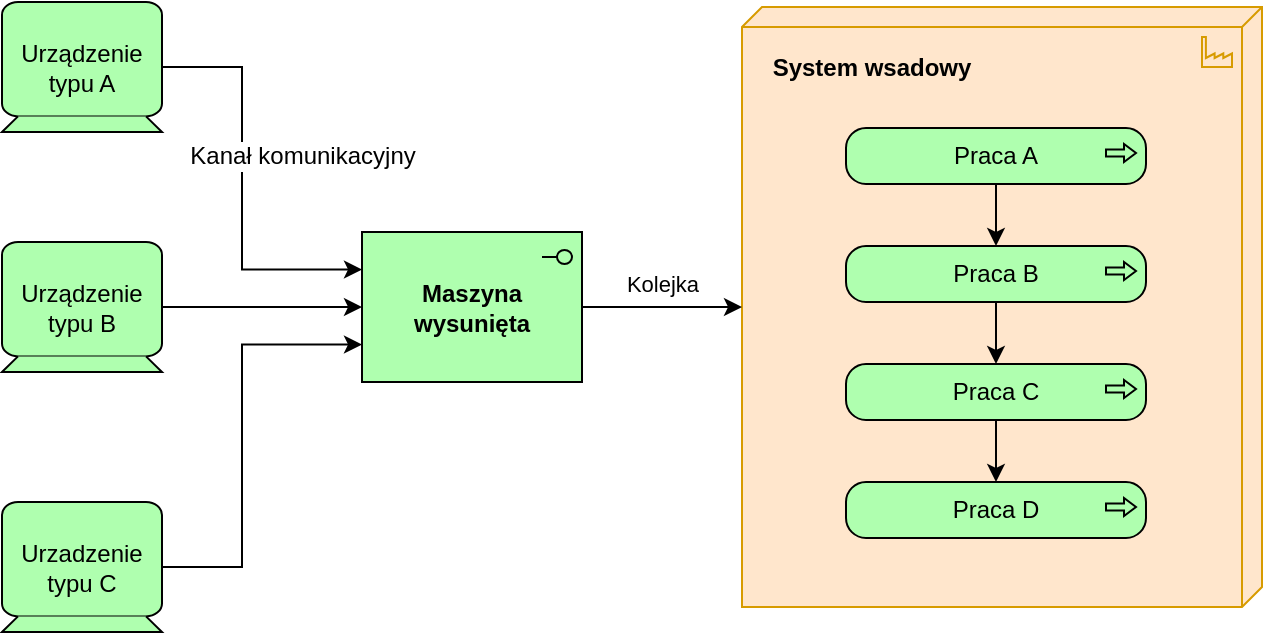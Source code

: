 <mxfile version="12.1.0" type="device" pages="1"><diagram id="aoxY7qEXBDNrkhbtA2ur" name="Page-1"><mxGraphModel dx="787" dy="499" grid="1" gridSize="10" guides="1" tooltips="1" connect="1" arrows="1" fold="1" page="1" pageScale="1" pageWidth="850" pageHeight="1100" math="0" shadow="0"><root><mxCell id="0"/><mxCell id="1" parent="0"/><mxCell id="1In_Pkx8x2pnhd4_P4YH-22" value="" style="html=1;outlineConnect=0;whiteSpace=wrap;fillColor=#ffe6cc;strokeColor=#d79b00;shape=mxgraph.archimate3.tech;techType=facility;" vertex="1" parent="1"><mxGeometry x="440" y="72.5" width="260" height="300" as="geometry"/></mxCell><mxCell id="1In_Pkx8x2pnhd4_P4YH-9" style="edgeStyle=orthogonalEdgeStyle;rounded=0;orthogonalLoop=1;jettySize=auto;html=1;entryX=0;entryY=0.25;entryDx=0;entryDy=0;entryPerimeter=0;" edge="1" parent="1" source="1In_Pkx8x2pnhd4_P4YH-1" target="1In_Pkx8x2pnhd4_P4YH-8"><mxGeometry relative="1" as="geometry"><Array as="points"><mxPoint x="190" y="103"/><mxPoint x="190" y="204"/></Array></mxGeometry></mxCell><mxCell id="1In_Pkx8x2pnhd4_P4YH-12" value="Kanał komunikacyjny" style="text;html=1;resizable=0;points=[];align=center;verticalAlign=middle;labelBackgroundColor=#ffffff;" vertex="1" connectable="0" parent="1In_Pkx8x2pnhd4_P4YH-9"><mxGeometry x="-0.224" y="-2" relative="1" as="geometry"><mxPoint x="32" y="6" as="offset"/></mxGeometry></mxCell><mxCell id="1In_Pkx8x2pnhd4_P4YH-1" value="Urządzenie&lt;br&gt;typu A" style="html=1;outlineConnect=0;whiteSpace=wrap;fillColor=#AFFFAF;strokeColor=#000000;shape=mxgraph.archimate3.device;" vertex="1" parent="1"><mxGeometry x="70" y="70" width="80" height="65" as="geometry"/></mxCell><mxCell id="1In_Pkx8x2pnhd4_P4YH-10" style="edgeStyle=orthogonalEdgeStyle;rounded=0;orthogonalLoop=1;jettySize=auto;html=1;" edge="1" parent="1" source="1In_Pkx8x2pnhd4_P4YH-4" target="1In_Pkx8x2pnhd4_P4YH-8"><mxGeometry relative="1" as="geometry"/></mxCell><mxCell id="1In_Pkx8x2pnhd4_P4YH-4" value="Urządzenie typu B" style="html=1;outlineConnect=0;whiteSpace=wrap;fillColor=#AFFFAF;strokeColor=#000000;shape=mxgraph.archimate3.device;" vertex="1" parent="1"><mxGeometry x="70" y="190" width="80" height="65" as="geometry"/></mxCell><mxCell id="1In_Pkx8x2pnhd4_P4YH-11" style="edgeStyle=orthogonalEdgeStyle;rounded=0;orthogonalLoop=1;jettySize=auto;html=1;entryX=0;entryY=0.75;entryDx=0;entryDy=0;entryPerimeter=0;" edge="1" parent="1" source="1In_Pkx8x2pnhd4_P4YH-5" target="1In_Pkx8x2pnhd4_P4YH-8"><mxGeometry relative="1" as="geometry"><Array as="points"><mxPoint x="190" y="353"/><mxPoint x="190" y="241"/></Array></mxGeometry></mxCell><mxCell id="1In_Pkx8x2pnhd4_P4YH-5" value="Urzadzenie typu C" style="html=1;outlineConnect=0;whiteSpace=wrap;fillColor=#AFFFAF;strokeColor=#000000;shape=mxgraph.archimate3.device;" vertex="1" parent="1"><mxGeometry x="70" y="320" width="80" height="65" as="geometry"/></mxCell><mxCell id="1In_Pkx8x2pnhd4_P4YH-23" value="Kolejka" style="edgeStyle=orthogonalEdgeStyle;rounded=0;orthogonalLoop=1;jettySize=auto;html=1;" edge="1" parent="1" source="1In_Pkx8x2pnhd4_P4YH-8" target="1In_Pkx8x2pnhd4_P4YH-22"><mxGeometry y="13" relative="1" as="geometry"><mxPoint y="1" as="offset"/></mxGeometry></mxCell><mxCell id="1In_Pkx8x2pnhd4_P4YH-8" value="Maszyna wysunięta" style="html=1;outlineConnect=0;whiteSpace=wrap;fillColor=#AFFFAF;strokeColor=#000000;shape=mxgraph.archimate3.application;appType=interface;archiType=square;fontStyle=1" vertex="1" parent="1"><mxGeometry x="250" y="185" width="110" height="75" as="geometry"/></mxCell><mxCell id="1In_Pkx8x2pnhd4_P4YH-17" value="" style="edgeStyle=orthogonalEdgeStyle;rounded=0;orthogonalLoop=1;jettySize=auto;html=1;" edge="1" parent="1" source="1In_Pkx8x2pnhd4_P4YH-13" target="1In_Pkx8x2pnhd4_P4YH-16"><mxGeometry relative="1" as="geometry"/></mxCell><mxCell id="1In_Pkx8x2pnhd4_P4YH-13" value="Praca A" style="html=1;outlineConnect=0;whiteSpace=wrap;fillColor=#AFFFAF;strokeColor=#000000;shape=mxgraph.archimate3.application;appType=proc;archiType=rounded;" vertex="1" parent="1"><mxGeometry x="492" y="133" width="150" height="28" as="geometry"/></mxCell><mxCell id="1In_Pkx8x2pnhd4_P4YH-19" value="" style="edgeStyle=orthogonalEdgeStyle;rounded=0;orthogonalLoop=1;jettySize=auto;html=1;" edge="1" parent="1" source="1In_Pkx8x2pnhd4_P4YH-16" target="1In_Pkx8x2pnhd4_P4YH-18"><mxGeometry relative="1" as="geometry"/></mxCell><mxCell id="1In_Pkx8x2pnhd4_P4YH-16" value="Praca B" style="html=1;outlineConnect=0;whiteSpace=wrap;fillColor=#AFFFAF;strokeColor=#000000;shape=mxgraph.archimate3.application;appType=proc;archiType=rounded;" vertex="1" parent="1"><mxGeometry x="492" y="192" width="150" height="28" as="geometry"/></mxCell><mxCell id="1In_Pkx8x2pnhd4_P4YH-21" value="" style="edgeStyle=orthogonalEdgeStyle;rounded=0;orthogonalLoop=1;jettySize=auto;html=1;" edge="1" parent="1" source="1In_Pkx8x2pnhd4_P4YH-18" target="1In_Pkx8x2pnhd4_P4YH-20"><mxGeometry relative="1" as="geometry"/></mxCell><mxCell id="1In_Pkx8x2pnhd4_P4YH-18" value="Praca C" style="html=1;outlineConnect=0;whiteSpace=wrap;fillColor=#AFFFAF;strokeColor=#000000;shape=mxgraph.archimate3.application;appType=proc;archiType=rounded;" vertex="1" parent="1"><mxGeometry x="492" y="251" width="150" height="28" as="geometry"/></mxCell><mxCell id="1In_Pkx8x2pnhd4_P4YH-20" value="Praca D" style="html=1;outlineConnect=0;whiteSpace=wrap;fillColor=#AFFFAF;strokeColor=#000000;shape=mxgraph.archimate3.application;appType=proc;archiType=rounded;" vertex="1" parent="1"><mxGeometry x="492" y="310" width="150" height="28" as="geometry"/></mxCell><mxCell id="1In_Pkx8x2pnhd4_P4YH-24" value="System wsadowy" style="text;html=1;strokeColor=none;fillColor=none;align=center;verticalAlign=middle;whiteSpace=wrap;rounded=0;fontStyle=1" vertex="1" parent="1"><mxGeometry x="450" y="93" width="110" height="20" as="geometry"/></mxCell></root></mxGraphModel></diagram></mxfile>